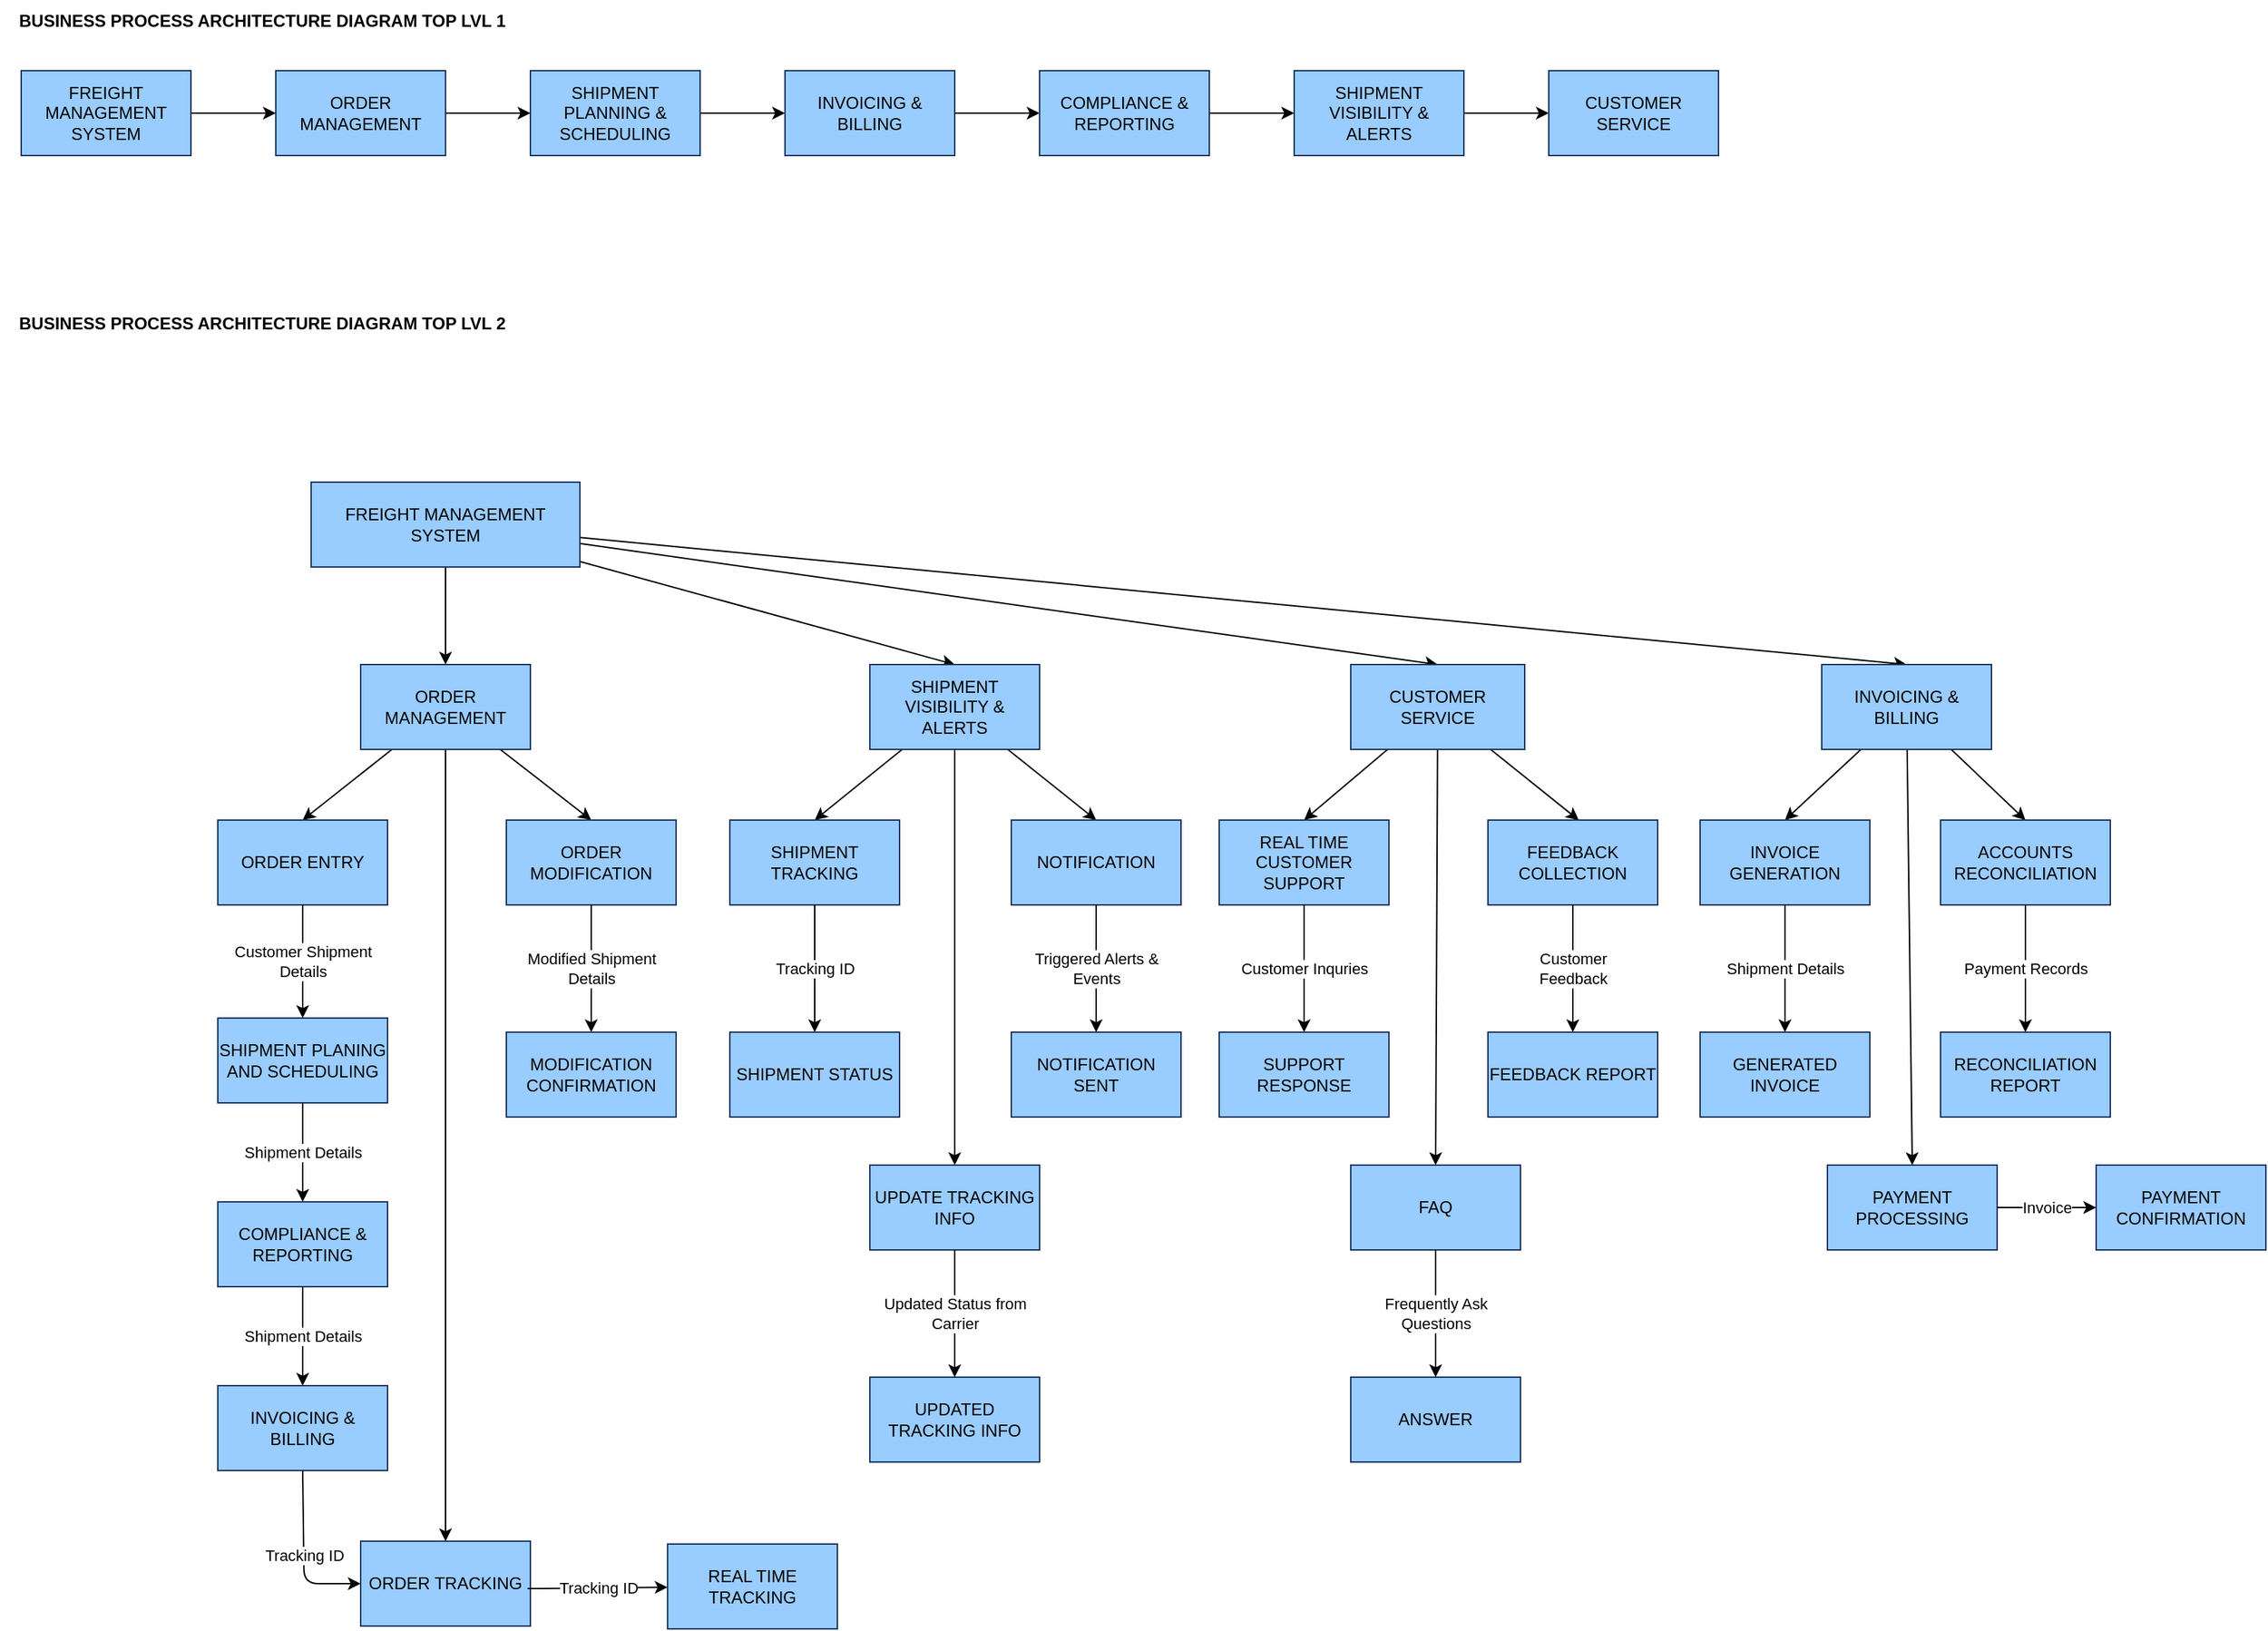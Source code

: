 <mxfile version="24.8.0">
  <diagram name="Page-1" id="n72ECPnv3BkmL42Iqbjx">
    <mxGraphModel dx="1335" dy="535" grid="0" gridSize="10" guides="1" tooltips="1" connect="1" arrows="1" fold="1" page="1" pageScale="1" pageWidth="850" pageHeight="1100" background="#FFFFFF" math="0" shadow="0">
      <root>
        <mxCell id="0" />
        <mxCell id="1" parent="0" />
        <mxCell id="MjfuHSj2xqx2umkEId21-4" style="edgeStyle=orthogonalEdgeStyle;rounded=0;orthogonalLoop=1;jettySize=auto;html=1;" parent="1" source="MjfuHSj2xqx2umkEId21-3" edge="1">
          <mxGeometry relative="1" as="geometry">
            <mxPoint x="400" y="110" as="targetPoint" />
          </mxGeometry>
        </mxCell>
        <mxCell id="MjfuHSj2xqx2umkEId21-3" value="ORDER&lt;br&gt;MANAGEMENT" style="rounded=0;whiteSpace=wrap;html=1;fillColor=#99CCFF;strokeColor=#1A3561;" parent="1" vertex="1">
          <mxGeometry x="220" y="80" width="120" height="60" as="geometry" />
        </mxCell>
        <mxCell id="MjfuHSj2xqx2umkEId21-6" style="edgeStyle=orthogonalEdgeStyle;rounded=0;orthogonalLoop=1;jettySize=auto;html=1;" parent="1" source="MjfuHSj2xqx2umkEId21-5" edge="1">
          <mxGeometry relative="1" as="geometry">
            <mxPoint x="580" y="110" as="targetPoint" />
          </mxGeometry>
        </mxCell>
        <mxCell id="MjfuHSj2xqx2umkEId21-5" value="SHIPMENT PLANNING &amp;amp; SCHEDULING" style="rounded=0;whiteSpace=wrap;html=1;strokeColor=#1A3561;fillColor=#99CCFF;" parent="1" vertex="1">
          <mxGeometry x="400" y="80" width="120" height="60" as="geometry" />
        </mxCell>
        <mxCell id="MjfuHSj2xqx2umkEId21-8" style="edgeStyle=orthogonalEdgeStyle;rounded=0;orthogonalLoop=1;jettySize=auto;html=1;" parent="1" source="MjfuHSj2xqx2umkEId21-7" edge="1">
          <mxGeometry relative="1" as="geometry">
            <mxPoint x="760" y="110" as="targetPoint" />
          </mxGeometry>
        </mxCell>
        <mxCell id="MjfuHSj2xqx2umkEId21-7" value="INVOICING &amp;amp; BILLING" style="rounded=0;whiteSpace=wrap;html=1;strokeColor=#1A3561;fillColor=#99CCFF;" parent="1" vertex="1">
          <mxGeometry x="580" y="80" width="120" height="60" as="geometry" />
        </mxCell>
        <mxCell id="MjfuHSj2xqx2umkEId21-10" style="edgeStyle=orthogonalEdgeStyle;rounded=0;orthogonalLoop=1;jettySize=auto;html=1;" parent="1" source="MjfuHSj2xqx2umkEId21-9" edge="1">
          <mxGeometry relative="1" as="geometry">
            <mxPoint x="940" y="110" as="targetPoint" />
          </mxGeometry>
        </mxCell>
        <mxCell id="MjfuHSj2xqx2umkEId21-9" value="COMPLIANCE &amp;amp; REPORTING" style="rounded=0;whiteSpace=wrap;html=1;fillColor=#99CCFF;strokeColor=#1A3561;" parent="1" vertex="1">
          <mxGeometry x="760" y="80" width="120" height="60" as="geometry" />
        </mxCell>
        <mxCell id="MjfuHSj2xqx2umkEId21-12" style="edgeStyle=orthogonalEdgeStyle;rounded=0;orthogonalLoop=1;jettySize=auto;html=1;" parent="1" source="MjfuHSj2xqx2umkEId21-11" edge="1">
          <mxGeometry relative="1" as="geometry">
            <mxPoint x="1120" y="110" as="targetPoint" />
          </mxGeometry>
        </mxCell>
        <mxCell id="MjfuHSj2xqx2umkEId21-11" value="SHIPMENT VISIBILITY &amp;amp; ALERTS" style="rounded=0;whiteSpace=wrap;html=1;strokeColor=#1A3561;fillColor=#99CCFF;" parent="1" vertex="1">
          <mxGeometry x="940" y="80" width="120" height="60" as="geometry" />
        </mxCell>
        <mxCell id="MjfuHSj2xqx2umkEId21-13" value="CUSTOMER SERVICE" style="rounded=0;whiteSpace=wrap;html=1;strokeColor=#1A3561;fillColor=#99CCFF;" parent="1" vertex="1">
          <mxGeometry x="1120" y="80" width="120" height="60" as="geometry" />
        </mxCell>
        <mxCell id="MjfuHSj2xqx2umkEId21-14" value="&lt;b&gt;BUSINESS PROCESS ARCHITECTURE DIAGRAM TOP LVL 1&lt;/b&gt;" style="text;html=1;align=center;verticalAlign=middle;resizable=0;points=[];autosize=1;strokeColor=none;fillColor=none;" parent="1" vertex="1">
          <mxGeometry x="25" y="30" width="370" height="30" as="geometry" />
        </mxCell>
        <mxCell id="MjfuHSj2xqx2umkEId21-16" value="&lt;b&gt;BUSINESS PROCESS ARCHITECTURE DIAGRAM TOP LVL 2&lt;/b&gt;" style="text;html=1;align=center;verticalAlign=middle;resizable=0;points=[];autosize=1;strokeColor=none;fillColor=none;" parent="1" vertex="1">
          <mxGeometry x="25" y="244" width="370" height="30" as="geometry" />
        </mxCell>
        <mxCell id="6" style="edgeStyle=none;html=1;entryX=0;entryY=0.5;entryDx=0;entryDy=0;" parent="1" source="5" target="MjfuHSj2xqx2umkEId21-3" edge="1">
          <mxGeometry relative="1" as="geometry" />
        </mxCell>
        <mxCell id="5" value="FREIGHT MANAGEMENT SYSTEM" style="whiteSpace=wrap;html=1;fillColor=#99CCFF;strokeColor=#1A3561;" parent="1" vertex="1">
          <mxGeometry x="40" y="80" width="120" height="60" as="geometry" />
        </mxCell>
        <mxCell id="101" style="edgeStyle=none;html=1;entryX=0.5;entryY=0;entryDx=0;entryDy=0;" parent="1" source="11" target="77" edge="1">
          <mxGeometry relative="1" as="geometry" />
        </mxCell>
        <mxCell id="102" style="edgeStyle=none;html=1;entryX=0.5;entryY=0;entryDx=0;entryDy=0;" parent="1" source="11" target="12" edge="1">
          <mxGeometry relative="1" as="geometry" />
        </mxCell>
        <mxCell id="103" style="edgeStyle=none;html=1;entryX=0.5;entryY=0;entryDx=0;entryDy=0;" parent="1" source="11" target="53" edge="1">
          <mxGeometry relative="1" as="geometry" />
        </mxCell>
        <mxCell id="104" style="edgeStyle=none;html=1;entryX=0.5;entryY=0;entryDx=0;entryDy=0;" parent="1" source="11" target="36" edge="1">
          <mxGeometry relative="1" as="geometry" />
        </mxCell>
        <mxCell id="11" value="FREIGHT MANAGEMENT SYSTEM" style="whiteSpace=wrap;html=1;fillColor=#99CCFF;strokeColor=#1A3561;" parent="1" vertex="1">
          <mxGeometry x="245" y="371" width="190" height="60" as="geometry" />
        </mxCell>
        <mxCell id="14" style="edgeStyle=none;html=1;entryX=0.5;entryY=0;entryDx=0;entryDy=0;" parent="1" source="12" target="13" edge="1">
          <mxGeometry relative="1" as="geometry" />
        </mxCell>
        <mxCell id="25" style="edgeStyle=none;html=1;entryX=0.5;entryY=0;entryDx=0;entryDy=0;" parent="1" source="12" target="20" edge="1">
          <mxGeometry relative="1" as="geometry" />
        </mxCell>
        <mxCell id="31" style="edgeStyle=none;html=1;entryX=0.5;entryY=0;entryDx=0;entryDy=0;" parent="1" source="12" target="30" edge="1">
          <mxGeometry relative="1" as="geometry" />
        </mxCell>
        <mxCell id="12" value="ORDER MANAGEMENT" style="whiteSpace=wrap;html=1;fillColor=#99CCFF;strokeColor=#1A3561;" parent="1" vertex="1">
          <mxGeometry x="280" y="500" width="120" height="60" as="geometry" />
        </mxCell>
        <mxCell id="13" value="ORDER ENTRY" style="whiteSpace=wrap;html=1;fillColor=#99CCFF;strokeColor=#1A3561;" parent="1" vertex="1">
          <mxGeometry x="179" y="610" width="120" height="60" as="geometry" />
        </mxCell>
        <mxCell id="15" value="SHIPMENT PLANING AND SCHEDULING" style="whiteSpace=wrap;html=1;fillColor=#99CCFF;strokeColor=#1A3561;" parent="1" vertex="1">
          <mxGeometry x="179" y="750" width="120" height="60" as="geometry" />
        </mxCell>
        <mxCell id="18" value="" style="endArrow=classic;html=1;exitX=0.5;exitY=1;exitDx=0;exitDy=0;entryX=0.5;entryY=0;entryDx=0;entryDy=0;" parent="1" source="13" target="15" edge="1">
          <mxGeometry relative="1" as="geometry">
            <mxPoint x="259" y="710" as="sourcePoint" />
            <mxPoint x="359" y="710" as="targetPoint" />
          </mxGeometry>
        </mxCell>
        <mxCell id="19" value="Customer Shipment&lt;br&gt;Details" style="edgeLabel;resizable=0;html=1;align=center;verticalAlign=middle;" parent="18" connectable="0" vertex="1">
          <mxGeometry relative="1" as="geometry" />
        </mxCell>
        <mxCell id="20" value="ORDER TRACKING" style="whiteSpace=wrap;html=1;fillColor=#99CCFF;strokeColor=#1A3561;" parent="1" vertex="1">
          <mxGeometry x="280" y="1120" width="120" height="60" as="geometry" />
        </mxCell>
        <mxCell id="22" value="" style="endArrow=classic;html=1;exitX=0.5;exitY=1;exitDx=0;exitDy=0;entryX=0.5;entryY=0;entryDx=0;entryDy=0;" parent="1" source="15" target="73" edge="1">
          <mxGeometry relative="1" as="geometry">
            <mxPoint x="289" y="860" as="sourcePoint" />
            <mxPoint x="389" y="860" as="targetPoint" />
          </mxGeometry>
        </mxCell>
        <mxCell id="23" value="Shipment Details" style="edgeLabel;resizable=0;html=1;align=center;verticalAlign=middle;" parent="22" connectable="0" vertex="1">
          <mxGeometry relative="1" as="geometry" />
        </mxCell>
        <mxCell id="26" value="REAL TIME&lt;br&gt;TRACKING" style="whiteSpace=wrap;html=1;fillColor=#99CCFF;strokeColor=#1A3561;" parent="1" vertex="1">
          <mxGeometry x="497" y="1122" width="120" height="60" as="geometry" />
        </mxCell>
        <mxCell id="28" value="" style="endArrow=classic;html=1;exitX=0.983;exitY=0.559;exitDx=0;exitDy=0;exitPerimeter=0;" parent="1" source="20" target="26" edge="1">
          <mxGeometry relative="1" as="geometry">
            <mxPoint x="360" y="1190" as="sourcePoint" />
            <mxPoint x="460" y="1190" as="targetPoint" />
          </mxGeometry>
        </mxCell>
        <mxCell id="29" value="Tracking ID" style="edgeLabel;resizable=0;html=1;align=center;verticalAlign=middle;" parent="28" connectable="0" vertex="1">
          <mxGeometry relative="1" as="geometry" />
        </mxCell>
        <mxCell id="30" value="ORDER MODIFICATION" style="whiteSpace=wrap;html=1;fillColor=#99CCFF;strokeColor=#1A3561;" parent="1" vertex="1">
          <mxGeometry x="383" y="610" width="120" height="60" as="geometry" />
        </mxCell>
        <mxCell id="32" value="MODIFICATION CONFIRMATION" style="whiteSpace=wrap;html=1;fillColor=#99CCFF;strokeColor=#1A3561;" parent="1" vertex="1">
          <mxGeometry x="383" y="760" width="120" height="60" as="geometry" />
        </mxCell>
        <mxCell id="34" value="" style="endArrow=classic;html=1;exitX=0.5;exitY=1;exitDx=0;exitDy=0;entryX=0.5;entryY=0;entryDx=0;entryDy=0;" parent="1" source="30" target="32" edge="1">
          <mxGeometry relative="1" as="geometry">
            <mxPoint x="473" y="720" as="sourcePoint" />
            <mxPoint x="573" y="720" as="targetPoint" />
          </mxGeometry>
        </mxCell>
        <mxCell id="35" value="Modified Shipment&lt;br&gt;Details" style="edgeLabel;resizable=0;html=1;align=center;verticalAlign=middle;" parent="34" connectable="0" vertex="1">
          <mxGeometry relative="1" as="geometry" />
        </mxCell>
        <mxCell id="38" style="edgeStyle=none;html=1;entryX=0.5;entryY=0;entryDx=0;entryDy=0;" parent="1" source="36" target="37" edge="1">
          <mxGeometry relative="1" as="geometry" />
        </mxCell>
        <mxCell id="43" style="edgeStyle=none;html=1;entryX=0.5;entryY=0;entryDx=0;entryDy=0;" parent="1" source="36" target="42" edge="1">
          <mxGeometry relative="1" as="geometry" />
        </mxCell>
        <mxCell id="52" style="edgeStyle=none;html=1;entryX=0.535;entryY=0.001;entryDx=0;entryDy=0;entryPerimeter=0;" parent="1" source="36" target="48" edge="1">
          <mxGeometry relative="1" as="geometry" />
        </mxCell>
        <mxCell id="36" value="CUSTOMER SERVICE" style="whiteSpace=wrap;html=1;fillColor=#99CCFF;strokeColor=#1A3561;" parent="1" vertex="1">
          <mxGeometry x="980" y="500" width="123" height="60" as="geometry" />
        </mxCell>
        <mxCell id="37" value="REAL TIME CUSTOMER SUPPORT" style="whiteSpace=wrap;html=1;fillColor=#99CCFF;strokeColor=#1A3561;" parent="1" vertex="1">
          <mxGeometry x="887" y="610" width="120" height="60" as="geometry" />
        </mxCell>
        <mxCell id="39" value="SUPPORT RESPONSE" style="whiteSpace=wrap;html=1;fillColor=#99CCFF;strokeColor=#1A3561;" parent="1" vertex="1">
          <mxGeometry x="887" y="760" width="120" height="60" as="geometry" />
        </mxCell>
        <mxCell id="40" value="" style="endArrow=classic;html=1;exitX=0.5;exitY=1;exitDx=0;exitDy=0;entryX=0.5;entryY=0;entryDx=0;entryDy=0;" parent="1" source="37" target="39" edge="1">
          <mxGeometry relative="1" as="geometry">
            <mxPoint x="977" y="710" as="sourcePoint" />
            <mxPoint x="1077" y="710" as="targetPoint" />
          </mxGeometry>
        </mxCell>
        <mxCell id="41" value="Customer Inquries" style="edgeLabel;resizable=0;html=1;align=center;verticalAlign=middle;" parent="40" connectable="0" vertex="1">
          <mxGeometry relative="1" as="geometry" />
        </mxCell>
        <mxCell id="42" value="FAQ" style="whiteSpace=wrap;html=1;fillColor=#99CCFF;strokeColor=#1A3561;" parent="1" vertex="1">
          <mxGeometry x="980" y="854" width="120" height="60" as="geometry" />
        </mxCell>
        <mxCell id="44" value="ANSWER" style="whiteSpace=wrap;html=1;fillColor=#99CCFF;strokeColor=#1A3561;" parent="1" vertex="1">
          <mxGeometry x="980" y="1004" width="120" height="60" as="geometry" />
        </mxCell>
        <mxCell id="46" value="" style="endArrow=classic;html=1;exitX=0.5;exitY=1;exitDx=0;exitDy=0;entryX=0.5;entryY=0;entryDx=0;entryDy=0;" parent="1" source="42" target="44" edge="1">
          <mxGeometry relative="1" as="geometry">
            <mxPoint x="1060" y="974" as="sourcePoint" />
            <mxPoint x="1160" y="974" as="targetPoint" />
          </mxGeometry>
        </mxCell>
        <mxCell id="47" value="Frequently Ask&lt;br&gt;Questions" style="edgeLabel;resizable=0;html=1;align=center;verticalAlign=middle;" parent="46" connectable="0" vertex="1">
          <mxGeometry relative="1" as="geometry" />
        </mxCell>
        <mxCell id="48" value="FEEDBACK COLLECTION" style="whiteSpace=wrap;html=1;fillColor=#99CCFF;strokeColor=#1A3561;" parent="1" vertex="1">
          <mxGeometry x="1077" y="610" width="120" height="60" as="geometry" />
        </mxCell>
        <mxCell id="49" value="FEEDBACK REPORT" style="whiteSpace=wrap;html=1;fillColor=#99CCFF;strokeColor=#1A3561;" parent="1" vertex="1">
          <mxGeometry x="1077" y="760" width="120" height="60" as="geometry" />
        </mxCell>
        <mxCell id="50" value="" style="endArrow=classic;html=1;exitX=0.5;exitY=1;exitDx=0;exitDy=0;entryX=0.5;entryY=0;entryDx=0;entryDy=0;" parent="1" source="48" target="49" edge="1">
          <mxGeometry relative="1" as="geometry">
            <mxPoint x="1127" y="730" as="sourcePoint" />
            <mxPoint x="1227" y="730" as="targetPoint" />
          </mxGeometry>
        </mxCell>
        <mxCell id="51" value="Customer&lt;br&gt;Feedback" style="edgeLabel;resizable=0;html=1;align=center;verticalAlign=middle;" parent="50" connectable="0" vertex="1">
          <mxGeometry relative="1" as="geometry" />
        </mxCell>
        <mxCell id="58" style="edgeStyle=none;html=1;entryX=0.5;entryY=0;entryDx=0;entryDy=0;" parent="1" source="53" target="54" edge="1">
          <mxGeometry relative="1" as="geometry" />
        </mxCell>
        <mxCell id="63" style="edgeStyle=none;html=1;entryX=0.5;entryY=0;entryDx=0;entryDy=0;" parent="1" source="53" target="59" edge="1">
          <mxGeometry relative="1" as="geometry" />
        </mxCell>
        <mxCell id="68" style="edgeStyle=none;html=1;entryX=0.5;entryY=0;entryDx=0;entryDy=0;" parent="1" source="53" target="64" edge="1">
          <mxGeometry relative="1" as="geometry" />
        </mxCell>
        <mxCell id="53" value="INVOICING &amp;amp; BILLING" style="whiteSpace=wrap;html=1;fillColor=#99CCFF;strokeColor=#1A3561;" parent="1" vertex="1">
          <mxGeometry x="1313" y="500" width="120" height="60" as="geometry" />
        </mxCell>
        <mxCell id="54" value="INVOICE GENERATION" style="whiteSpace=wrap;html=1;fillColor=#99CCFF;strokeColor=#1A3561;" parent="1" vertex="1">
          <mxGeometry x="1227" y="610" width="120" height="60" as="geometry" />
        </mxCell>
        <mxCell id="55" value="GENERATED INVOICE" style="whiteSpace=wrap;html=1;fillColor=#99CCFF;strokeColor=#1A3561;" parent="1" vertex="1">
          <mxGeometry x="1227" y="760" width="120" height="60" as="geometry" />
        </mxCell>
        <mxCell id="56" value="" style="endArrow=classic;html=1;exitX=0.5;exitY=1;exitDx=0;exitDy=0;entryX=0.5;entryY=0;entryDx=0;entryDy=0;" parent="1" source="54" target="55" edge="1">
          <mxGeometry relative="1" as="geometry">
            <mxPoint x="1277" y="710" as="sourcePoint" />
            <mxPoint x="1377" y="710" as="targetPoint" />
          </mxGeometry>
        </mxCell>
        <mxCell id="57" value="Shipment Details" style="edgeLabel;resizable=0;html=1;align=center;verticalAlign=middle;" parent="56" connectable="0" vertex="1">
          <mxGeometry relative="1" as="geometry" />
        </mxCell>
        <mxCell id="59" value="PAYMENT PROCESSING" style="whiteSpace=wrap;html=1;fillColor=#99CCFF;strokeColor=#1A3561;" parent="1" vertex="1">
          <mxGeometry x="1317" y="854" width="120" height="60" as="geometry" />
        </mxCell>
        <mxCell id="60" value="PAYMENT CONFIRMATION" style="whiteSpace=wrap;html=1;fillColor=#99CCFF;strokeColor=#1A3561;" parent="1" vertex="1">
          <mxGeometry x="1507" y="854" width="120" height="60" as="geometry" />
        </mxCell>
        <mxCell id="61" value="" style="endArrow=classic;html=1;exitX=1;exitY=0.5;exitDx=0;exitDy=0;entryX=0;entryY=0.5;entryDx=0;entryDy=0;" parent="1" source="59" target="60" edge="1">
          <mxGeometry relative="1" as="geometry">
            <mxPoint x="1417" y="954" as="sourcePoint" />
            <mxPoint x="1517" y="954" as="targetPoint" />
          </mxGeometry>
        </mxCell>
        <mxCell id="62" value="Invoice" style="edgeLabel;resizable=0;html=1;align=center;verticalAlign=middle;" parent="61" connectable="0" vertex="1">
          <mxGeometry relative="1" as="geometry" />
        </mxCell>
        <mxCell id="64" value="ACCOUNTS RECONCILIATION" style="whiteSpace=wrap;html=1;fillColor=#99CCFF;strokeColor=#1A3561;" parent="1" vertex="1">
          <mxGeometry x="1397" y="610" width="120" height="60" as="geometry" />
        </mxCell>
        <mxCell id="65" value="RECONCILIATION REPORT" style="whiteSpace=wrap;html=1;fillColor=#99CCFF;strokeColor=#1A3561;" parent="1" vertex="1">
          <mxGeometry x="1397" y="760" width="120" height="60" as="geometry" />
        </mxCell>
        <mxCell id="66" value="" style="endArrow=classic;html=1;exitX=0.5;exitY=1;exitDx=0;exitDy=0;entryX=0.5;entryY=0;entryDx=0;entryDy=0;" parent="1" source="64" target="65" edge="1">
          <mxGeometry relative="1" as="geometry">
            <mxPoint x="1447" y="720" as="sourcePoint" />
            <mxPoint x="1547" y="720" as="targetPoint" />
          </mxGeometry>
        </mxCell>
        <mxCell id="67" value="Payment Records" style="edgeLabel;resizable=0;html=1;align=center;verticalAlign=middle;" parent="66" connectable="0" vertex="1">
          <mxGeometry relative="1" as="geometry" />
        </mxCell>
        <mxCell id="73" value="COMPLIANCE &amp;amp; REPORTING" style="whiteSpace=wrap;html=1;fillColor=#99CCFF;strokeColor=#1A3561;" parent="1" vertex="1">
          <mxGeometry x="179" y="880" width="120" height="60" as="geometry" />
        </mxCell>
        <mxCell id="82" style="edgeStyle=none;html=1;entryX=0.5;entryY=0;entryDx=0;entryDy=0;" parent="1" source="77" target="78" edge="1">
          <mxGeometry relative="1" as="geometry" />
        </mxCell>
        <mxCell id="84" style="edgeStyle=none;html=1;entryX=0.5;entryY=0;entryDx=0;entryDy=0;" parent="1" source="77" target="83" edge="1">
          <mxGeometry relative="1" as="geometry" />
        </mxCell>
        <mxCell id="94" style="edgeStyle=none;html=1;entryX=0.5;entryY=0;entryDx=0;entryDy=0;" parent="1" source="77" target="90" edge="1">
          <mxGeometry relative="1" as="geometry" />
        </mxCell>
        <mxCell id="77" value="SHIPMENT VISIBILITY &amp;amp; ALERTS" style="whiteSpace=wrap;html=1;fillColor=#99CCFF;strokeColor=#1A3561;" parent="1" vertex="1">
          <mxGeometry x="640" y="500" width="120" height="60" as="geometry" />
        </mxCell>
        <mxCell id="78" value="SHIPMENT TRACKING" style="whiteSpace=wrap;html=1;fillColor=#99CCFF;strokeColor=#1A3561;" parent="1" vertex="1">
          <mxGeometry x="541" y="610" width="120" height="60" as="geometry" />
        </mxCell>
        <mxCell id="79" value="SHIPMENT STATUS" style="whiteSpace=wrap;html=1;fillColor=#99CCFF;strokeColor=#1A3561;" parent="1" vertex="1">
          <mxGeometry x="541" y="760" width="120" height="60" as="geometry" />
        </mxCell>
        <mxCell id="80" value="" style="endArrow=classic;html=1;exitX=0.5;exitY=1;exitDx=0;exitDy=0;entryX=0.5;entryY=0;entryDx=0;entryDy=0;" parent="1" source="78" target="79" edge="1">
          <mxGeometry relative="1" as="geometry">
            <mxPoint x="621" y="720" as="sourcePoint" />
            <mxPoint x="721" y="720" as="targetPoint" />
          </mxGeometry>
        </mxCell>
        <mxCell id="81" value="Tracking ID" style="edgeLabel;resizable=0;html=1;align=center;verticalAlign=middle;" parent="80" connectable="0" vertex="1">
          <mxGeometry relative="1" as="geometry" />
        </mxCell>
        <mxCell id="83" value="UPDATE TRACKING INFO" style="whiteSpace=wrap;html=1;fillColor=#99CCFF;strokeColor=#1A3561;" parent="1" vertex="1">
          <mxGeometry x="640" y="854" width="120" height="60" as="geometry" />
        </mxCell>
        <mxCell id="87" value="UPDATED TRACKING INFO" style="whiteSpace=wrap;html=1;fillColor=#99CCFF;strokeColor=#1A3561;" parent="1" vertex="1">
          <mxGeometry x="640" y="1004" width="120" height="60" as="geometry" />
        </mxCell>
        <mxCell id="88" value="" style="endArrow=classic;html=1;exitX=0.5;exitY=1;exitDx=0;exitDy=0;entryX=0.5;entryY=0;entryDx=0;entryDy=0;" parent="1" source="83" target="87" edge="1">
          <mxGeometry relative="1" as="geometry">
            <mxPoint x="680" y="954" as="sourcePoint" />
            <mxPoint x="780" y="954" as="targetPoint" />
          </mxGeometry>
        </mxCell>
        <mxCell id="89" value="Updated Status from&lt;br&gt;Carrier" style="edgeLabel;resizable=0;html=1;align=center;verticalAlign=middle;" parent="88" connectable="0" vertex="1">
          <mxGeometry relative="1" as="geometry" />
        </mxCell>
        <mxCell id="90" value="NOTIFICATION" style="whiteSpace=wrap;html=1;fillColor=#99CCFF;strokeColor=#1A3561;" parent="1" vertex="1">
          <mxGeometry x="740" y="610" width="120" height="60" as="geometry" />
        </mxCell>
        <mxCell id="91" value="NOTIFICATION SENT" style="whiteSpace=wrap;html=1;fillColor=#99CCFF;strokeColor=#1A3561;" parent="1" vertex="1">
          <mxGeometry x="740" y="760" width="120" height="60" as="geometry" />
        </mxCell>
        <mxCell id="92" value="" style="endArrow=classic;html=1;exitX=0.5;exitY=1;exitDx=0;exitDy=0;entryX=0.5;entryY=0;entryDx=0;entryDy=0;" parent="1" source="90" target="91" edge="1">
          <mxGeometry relative="1" as="geometry">
            <mxPoint x="800" y="700" as="sourcePoint" />
            <mxPoint x="900" y="700" as="targetPoint" />
          </mxGeometry>
        </mxCell>
        <mxCell id="93" value="Triggered Alerts &amp;amp; &lt;br&gt;Events" style="edgeLabel;resizable=0;html=1;align=center;verticalAlign=middle;" parent="92" connectable="0" vertex="1">
          <mxGeometry relative="1" as="geometry" />
        </mxCell>
        <mxCell id="95" value="INVOICING &amp;amp; BILLING" style="whiteSpace=wrap;html=1;fillColor=#99CCFF;strokeColor=#1A3561;" parent="1" vertex="1">
          <mxGeometry x="179" y="1010" width="120" height="60" as="geometry" />
        </mxCell>
        <mxCell id="96" value="" style="endArrow=classic;html=1;exitX=0.5;exitY=1;exitDx=0;exitDy=0;entryX=0.5;entryY=0;entryDx=0;entryDy=0;" parent="1" source="73" target="95" edge="1">
          <mxGeometry relative="1" as="geometry">
            <mxPoint x="229" y="1000" as="sourcePoint" />
            <mxPoint x="329" y="1000" as="targetPoint" />
          </mxGeometry>
        </mxCell>
        <mxCell id="97" value="Shipment Details" style="edgeLabel;resizable=0;html=1;align=center;verticalAlign=middle;" parent="96" connectable="0" vertex="1">
          <mxGeometry relative="1" as="geometry" />
        </mxCell>
        <mxCell id="99" value="" style="endArrow=classic;html=1;entryX=0;entryY=0.5;entryDx=0;entryDy=0;exitX=0.5;exitY=1;exitDx=0;exitDy=0;" parent="1" source="95" target="20" edge="1">
          <mxGeometry relative="1" as="geometry">
            <mxPoint x="170" y="1150" as="sourcePoint" />
            <mxPoint x="270" y="1150" as="targetPoint" />
            <Array as="points">
              <mxPoint x="240" y="1150" />
            </Array>
          </mxGeometry>
        </mxCell>
        <mxCell id="100" value="Tracking ID" style="edgeLabel;resizable=0;html=1;align=center;verticalAlign=middle;" parent="99" connectable="0" vertex="1">
          <mxGeometry relative="1" as="geometry" />
        </mxCell>
      </root>
    </mxGraphModel>
  </diagram>
</mxfile>
